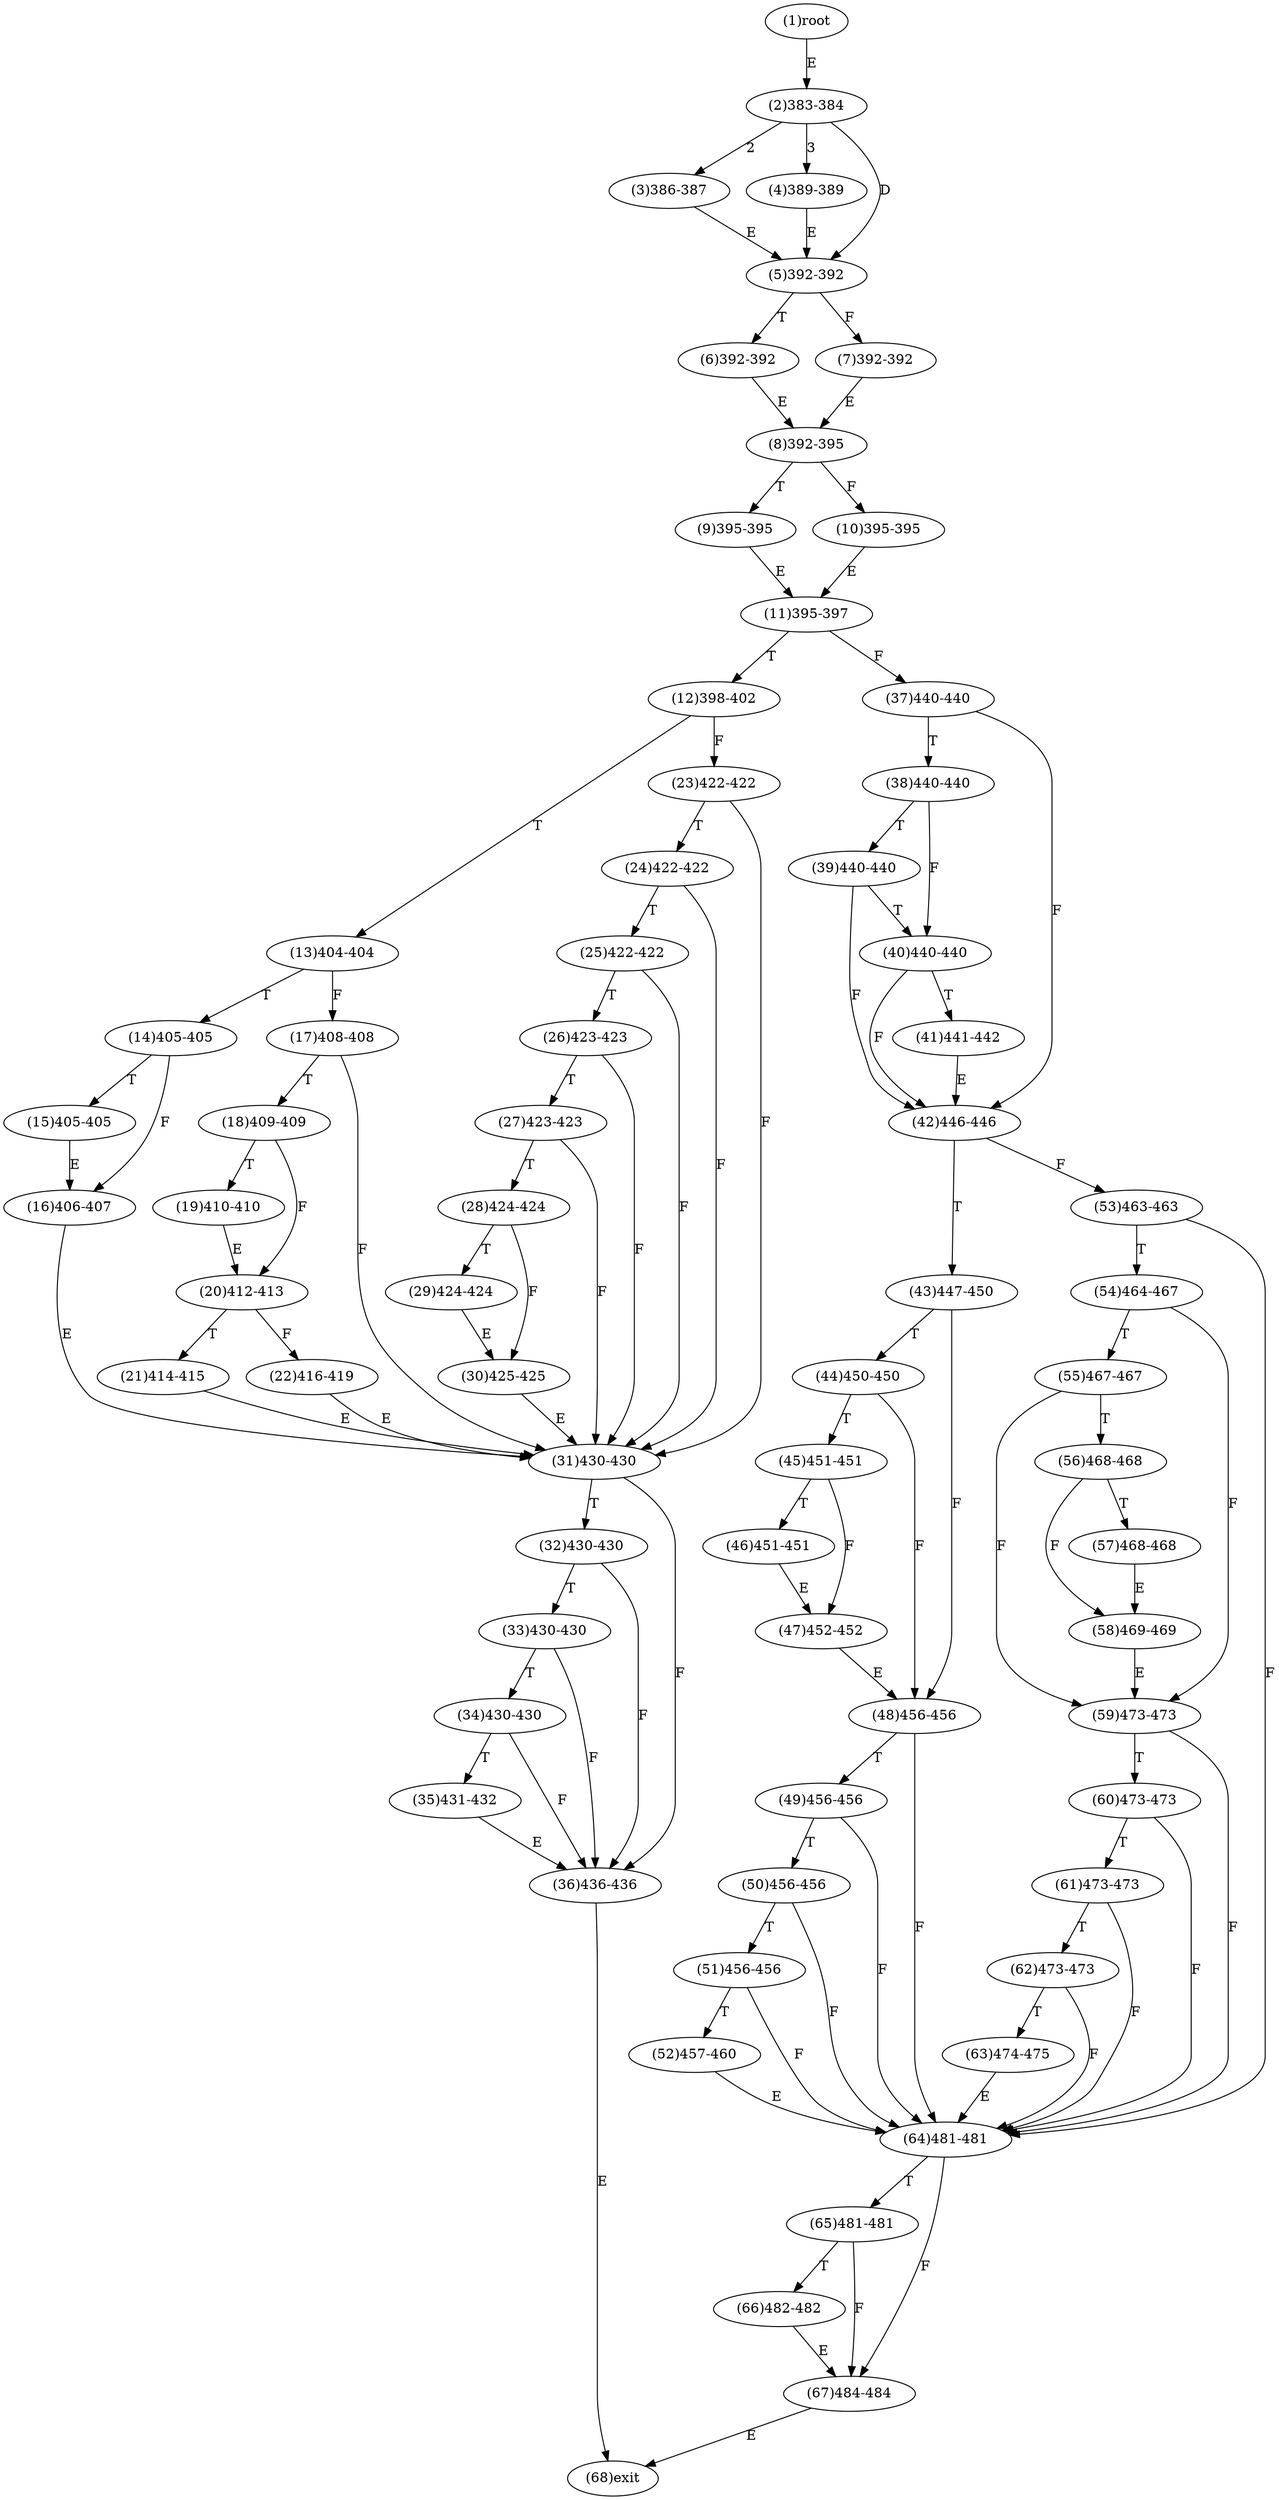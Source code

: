 digraph "" { 
1[ label="(1)root"];
2[ label="(2)383-384"];
3[ label="(3)386-387"];
4[ label="(4)389-389"];
5[ label="(5)392-392"];
6[ label="(6)392-392"];
7[ label="(7)392-392"];
8[ label="(8)392-395"];
9[ label="(9)395-395"];
10[ label="(10)395-395"];
11[ label="(11)395-397"];
12[ label="(12)398-402"];
13[ label="(13)404-404"];
14[ label="(14)405-405"];
15[ label="(15)405-405"];
17[ label="(17)408-408"];
16[ label="(16)406-407"];
19[ label="(19)410-410"];
18[ label="(18)409-409"];
21[ label="(21)414-415"];
20[ label="(20)412-413"];
23[ label="(23)422-422"];
22[ label="(22)416-419"];
25[ label="(25)422-422"];
24[ label="(24)422-422"];
27[ label="(27)423-423"];
26[ label="(26)423-423"];
29[ label="(29)424-424"];
28[ label="(28)424-424"];
31[ label="(31)430-430"];
30[ label="(30)425-425"];
34[ label="(34)430-430"];
35[ label="(35)431-432"];
32[ label="(32)430-430"];
33[ label="(33)430-430"];
38[ label="(38)440-440"];
39[ label="(39)440-440"];
36[ label="(36)436-436"];
37[ label="(37)440-440"];
42[ label="(42)446-446"];
43[ label="(43)447-450"];
40[ label="(40)440-440"];
41[ label="(41)441-442"];
46[ label="(46)451-451"];
47[ label="(47)452-452"];
44[ label="(44)450-450"];
45[ label="(45)451-451"];
51[ label="(51)456-456"];
50[ label="(50)456-456"];
49[ label="(49)456-456"];
48[ label="(48)456-456"];
55[ label="(55)467-467"];
54[ label="(54)464-467"];
53[ label="(53)463-463"];
52[ label="(52)457-460"];
59[ label="(59)473-473"];
58[ label="(58)469-469"];
57[ label="(57)468-468"];
56[ label="(56)468-468"];
63[ label="(63)474-475"];
62[ label="(62)473-473"];
61[ label="(61)473-473"];
60[ label="(60)473-473"];
68[ label="(68)exit"];
64[ label="(64)481-481"];
65[ label="(65)481-481"];
66[ label="(66)482-482"];
67[ label="(67)484-484"];
1->2[ label="E"];
2->3[ label="2"];
2->4[ label="3"];
2->5[ label="D"];
3->5[ label="E"];
4->5[ label="E"];
5->7[ label="F"];
5->6[ label="T"];
6->8[ label="E"];
7->8[ label="E"];
8->10[ label="F"];
8->9[ label="T"];
9->11[ label="E"];
10->11[ label="E"];
11->37[ label="F"];
11->12[ label="T"];
12->23[ label="F"];
12->13[ label="T"];
13->17[ label="F"];
13->14[ label="T"];
14->16[ label="F"];
14->15[ label="T"];
15->16[ label="E"];
16->31[ label="E"];
17->31[ label="F"];
17->18[ label="T"];
18->20[ label="F"];
18->19[ label="T"];
19->20[ label="E"];
20->22[ label="F"];
20->21[ label="T"];
21->31[ label="E"];
22->31[ label="E"];
23->31[ label="F"];
23->24[ label="T"];
24->31[ label="F"];
24->25[ label="T"];
25->31[ label="F"];
25->26[ label="T"];
26->31[ label="F"];
26->27[ label="T"];
27->31[ label="F"];
27->28[ label="T"];
28->30[ label="F"];
28->29[ label="T"];
29->30[ label="E"];
30->31[ label="E"];
31->36[ label="F"];
31->32[ label="T"];
32->36[ label="F"];
32->33[ label="T"];
33->36[ label="F"];
33->34[ label="T"];
34->36[ label="F"];
34->35[ label="T"];
35->36[ label="E"];
36->68[ label="E"];
37->42[ label="F"];
37->38[ label="T"];
38->40[ label="F"];
38->39[ label="T"];
39->42[ label="F"];
39->40[ label="T"];
40->42[ label="F"];
40->41[ label="T"];
41->42[ label="E"];
42->53[ label="F"];
42->43[ label="T"];
43->48[ label="F"];
43->44[ label="T"];
44->48[ label="F"];
44->45[ label="T"];
45->47[ label="F"];
45->46[ label="T"];
46->47[ label="E"];
47->48[ label="E"];
48->64[ label="F"];
48->49[ label="T"];
49->64[ label="F"];
49->50[ label="T"];
50->64[ label="F"];
50->51[ label="T"];
51->64[ label="F"];
51->52[ label="T"];
52->64[ label="E"];
53->64[ label="F"];
53->54[ label="T"];
54->59[ label="F"];
54->55[ label="T"];
55->59[ label="F"];
55->56[ label="T"];
56->58[ label="F"];
56->57[ label="T"];
57->58[ label="E"];
58->59[ label="E"];
59->64[ label="F"];
59->60[ label="T"];
60->64[ label="F"];
60->61[ label="T"];
61->64[ label="F"];
61->62[ label="T"];
62->64[ label="F"];
62->63[ label="T"];
63->64[ label="E"];
64->67[ label="F"];
64->65[ label="T"];
65->67[ label="F"];
65->66[ label="T"];
66->67[ label="E"];
67->68[ label="E"];
}